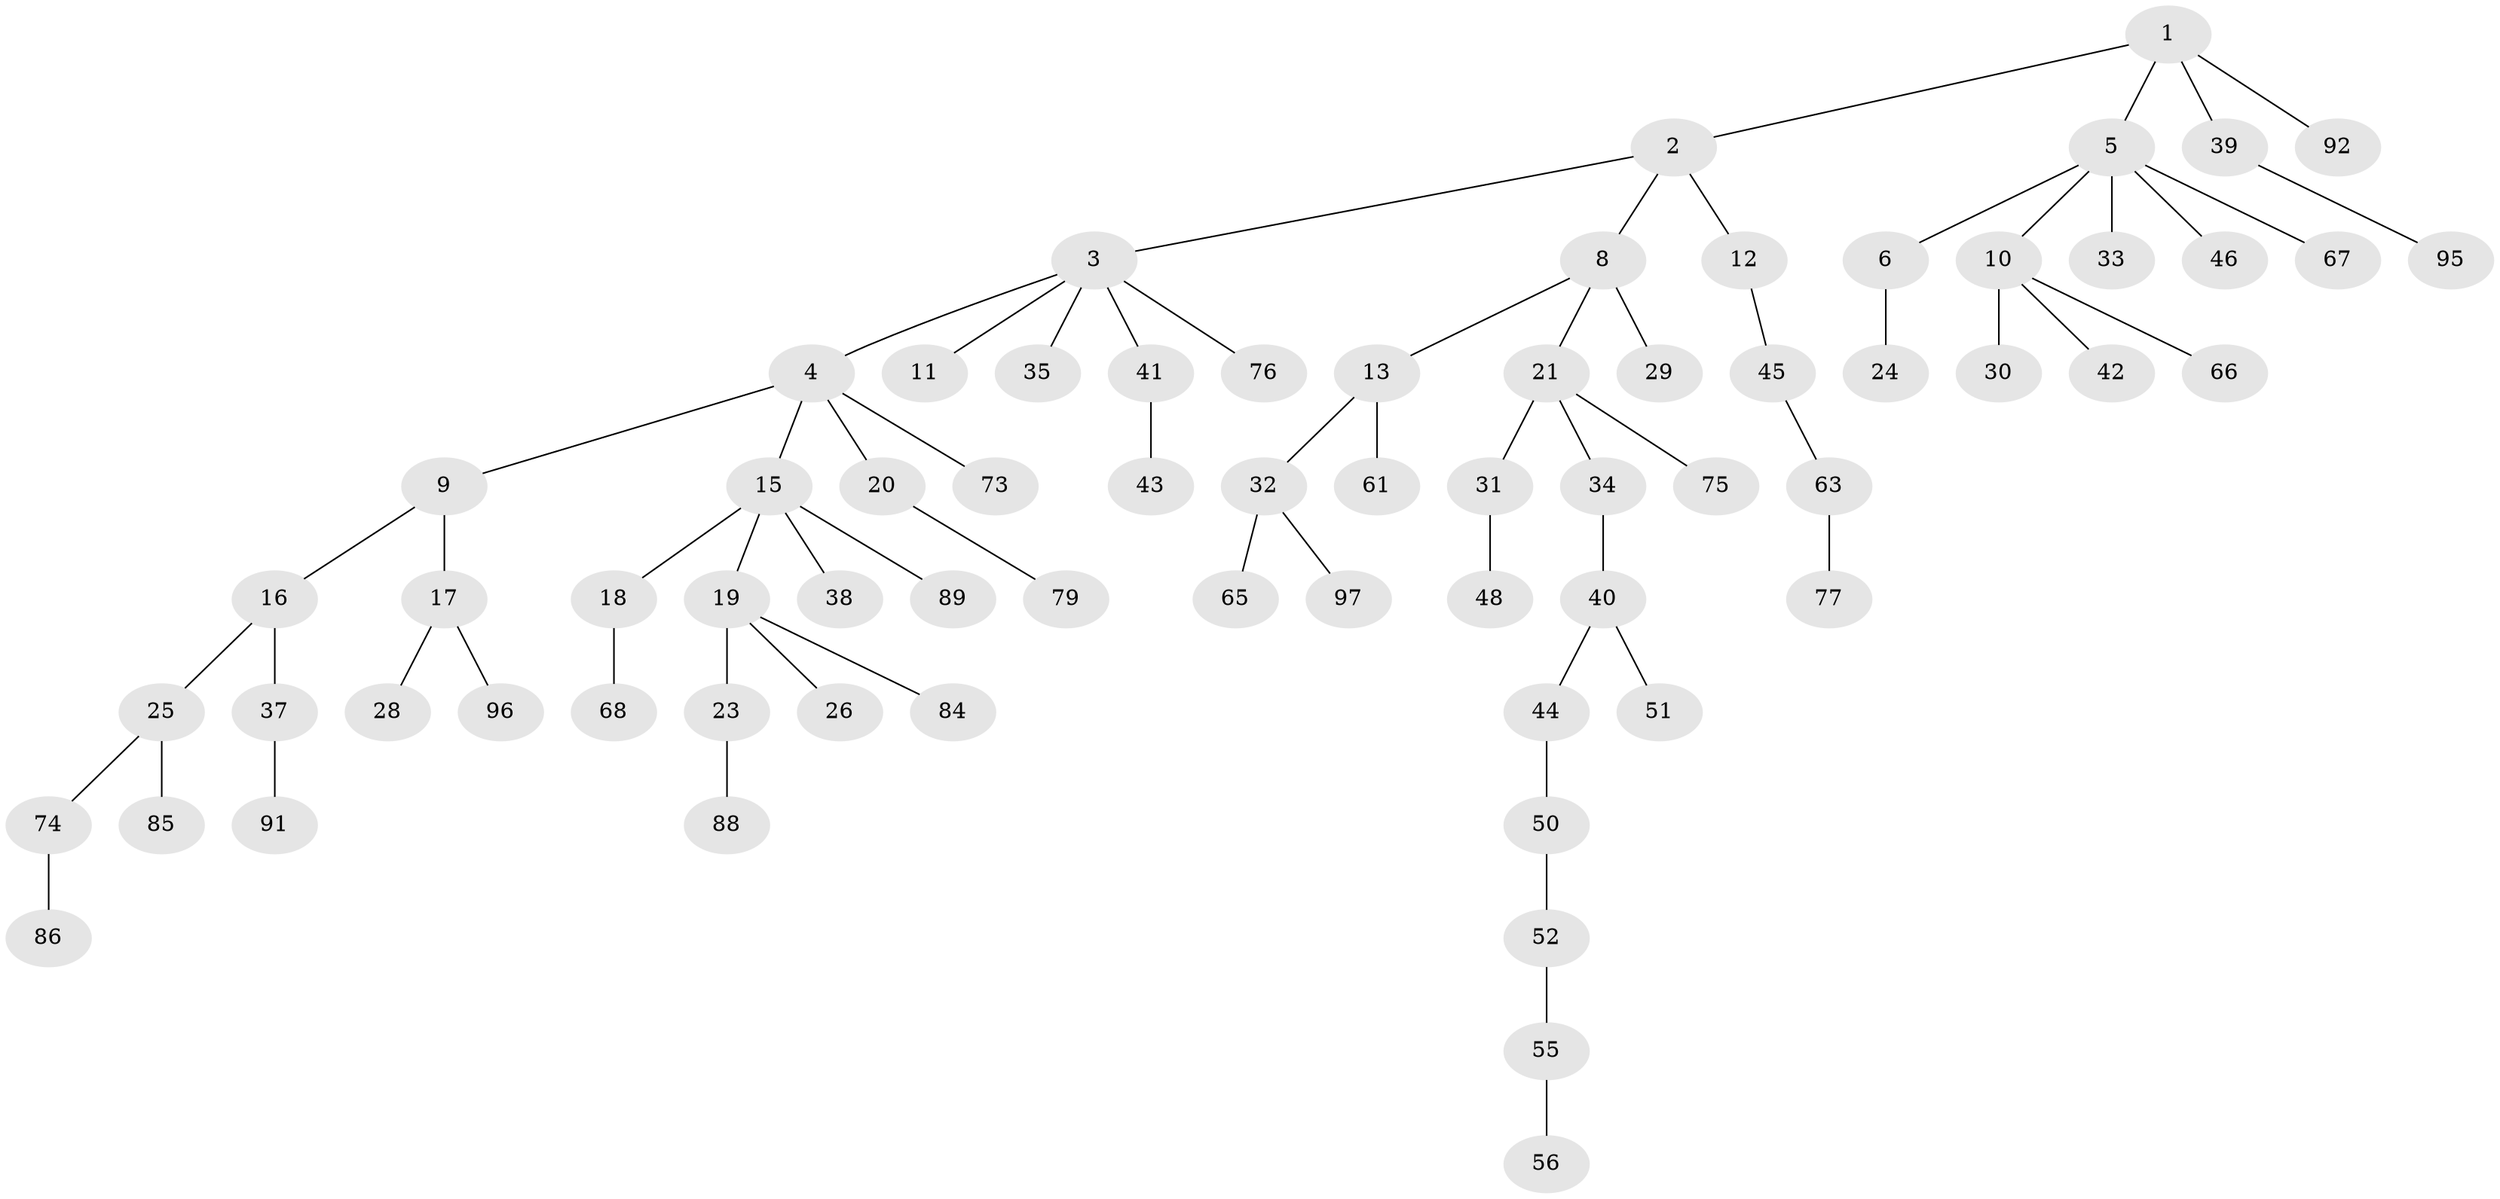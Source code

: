 // original degree distribution, {5: 0.0707070707070707, 4: 0.050505050505050504, 7: 0.010101010101010102, 3: 0.1414141414141414, 1: 0.5252525252525253, 2: 0.20202020202020202}
// Generated by graph-tools (version 1.1) at 2025/11/02/27/25 16:11:28]
// undirected, 69 vertices, 68 edges
graph export_dot {
graph [start="1"]
  node [color=gray90,style=filled];
  1 [super="+47"];
  2;
  3 [super="+70"];
  4;
  5 [super="+7"];
  6 [super="+71"];
  8 [super="+14"];
  9;
  10 [super="+94"];
  11;
  12 [super="+22"];
  13 [super="+27"];
  15 [super="+58"];
  16 [super="+98"];
  17 [super="+53"];
  18;
  19 [super="+80"];
  20;
  21 [super="+82"];
  23 [super="+36"];
  24 [super="+49"];
  25 [super="+62"];
  26;
  28;
  29;
  30;
  31;
  32 [super="+64"];
  33 [super="+78"];
  34;
  35;
  37;
  38 [super="+93"];
  39 [super="+59"];
  40 [super="+60"];
  41;
  42;
  43;
  44 [super="+69"];
  45 [super="+99"];
  46 [super="+72"];
  48;
  50 [super="+54"];
  51;
  52;
  55 [super="+81"];
  56 [super="+57"];
  61;
  63 [super="+87"];
  65 [super="+90"];
  66;
  67;
  68;
  73;
  74 [super="+83"];
  75;
  76;
  77;
  79;
  84;
  85;
  86;
  88;
  89;
  91;
  92;
  95;
  96;
  97;
  1 -- 2;
  1 -- 5;
  1 -- 39;
  1 -- 92;
  2 -- 3;
  2 -- 8;
  2 -- 12;
  3 -- 4;
  3 -- 11;
  3 -- 35;
  3 -- 41;
  3 -- 76;
  4 -- 9;
  4 -- 15;
  4 -- 20;
  4 -- 73;
  5 -- 6;
  5 -- 46;
  5 -- 67;
  5 -- 33;
  5 -- 10;
  6 -- 24;
  8 -- 13;
  8 -- 29;
  8 -- 21;
  9 -- 16;
  9 -- 17;
  10 -- 30;
  10 -- 42;
  10 -- 66;
  12 -- 45;
  13 -- 61;
  13 -- 32;
  15 -- 18;
  15 -- 19;
  15 -- 38;
  15 -- 89;
  16 -- 25;
  16 -- 37;
  17 -- 28;
  17 -- 96;
  18 -- 68;
  19 -- 23;
  19 -- 26;
  19 -- 84;
  20 -- 79;
  21 -- 31;
  21 -- 34;
  21 -- 75;
  23 -- 88;
  25 -- 74;
  25 -- 85;
  31 -- 48;
  32 -- 65;
  32 -- 97;
  34 -- 40;
  37 -- 91;
  39 -- 95;
  40 -- 44;
  40 -- 51;
  41 -- 43;
  44 -- 50;
  45 -- 63;
  50 -- 52;
  52 -- 55;
  55 -- 56;
  63 -- 77;
  74 -- 86;
}
